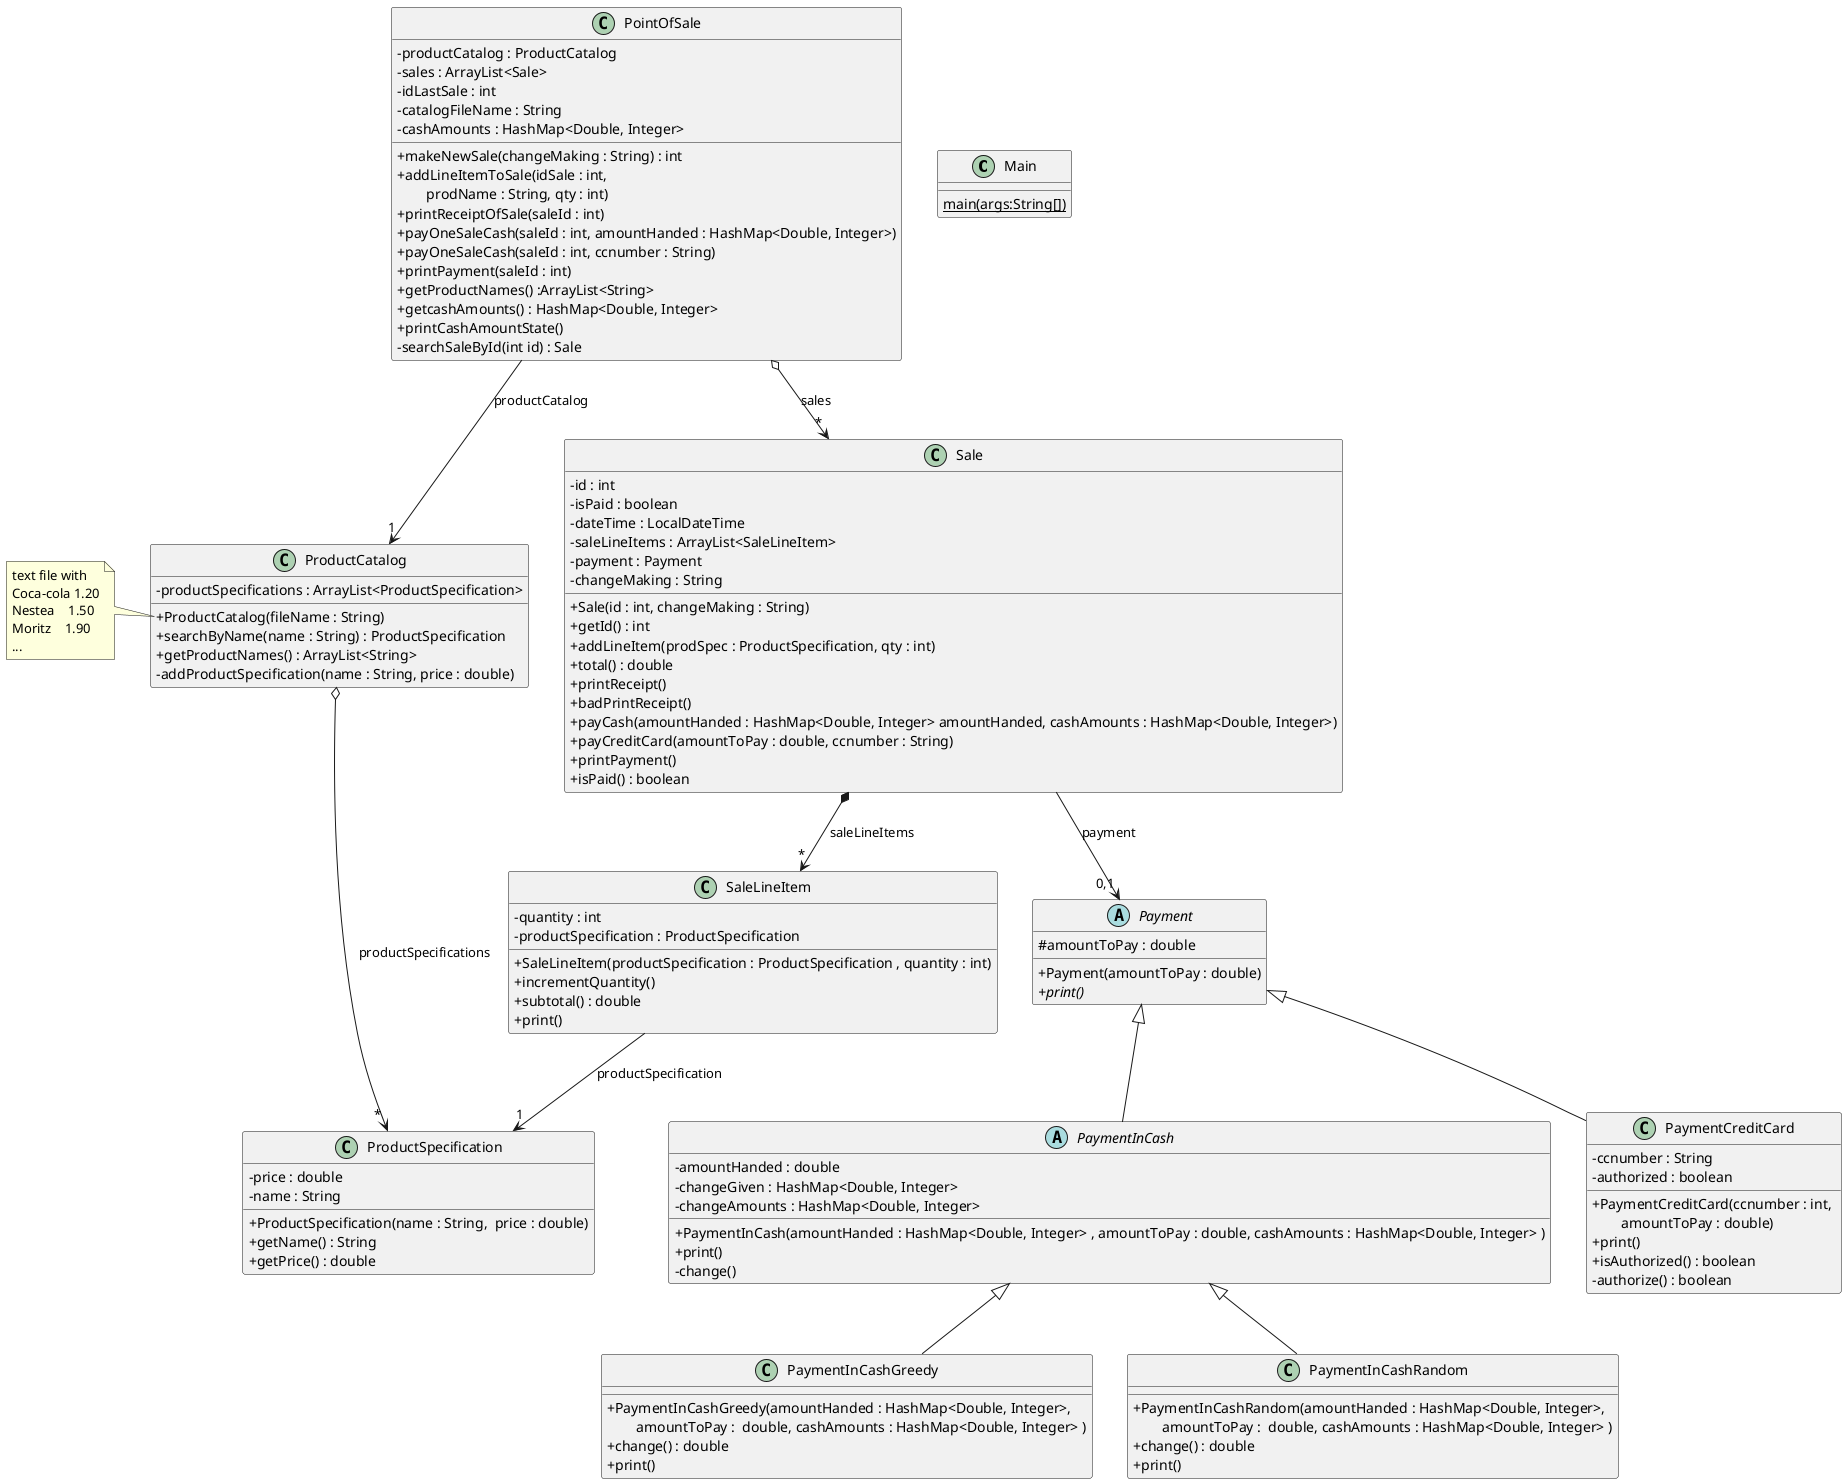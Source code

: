 @startuml
'https://plantuml.com/class-diagram
skinparam classAttributeIconSize 0

class Main {
{static} main(args:String[])
}

class PointOfSale {
- productCatalog : ProductCatalog
- sales : ArrayList<Sale>
- idLastSale : int
- catalogFileName : String
- cashAmounts : HashMap<Double, Integer>

+ makeNewSale(changeMaking : String) : int
+ addLineItemToSale(idSale : int, \n\tprodName : String, qty : int)
+ printReceiptOfSale(saleId : int)
+ payOneSaleCash(saleId : int, amountHanded : HashMap<Double, Integer>)
+ payOneSaleCash(saleId : int, ccnumber : String)
+ printPayment(saleId : int)
+ getProductNames() :ArrayList<String>
+ getcashAmounts() : HashMap<Double, Integer>
+ printCashAmountState()
- searchSaleById(int id) : Sale
}

class ProductCatalog {
- productSpecifications : ArrayList<ProductSpecification>
+ ProductCatalog(fileName : String)
+ searchByName(name : String) : ProductSpecification
+ getProductNames() : ArrayList<String>
- addProductSpecification(name : String, price : double)
}

note left of ProductCatalog::ProductCatalog {
text file with
Coca-cola 1.20
Nestea    1.50
Moritz    1.90
...
}

class ProductSpecification {
- price : double
- name : String
+ ProductSpecification(name : String,  price : double)
+ getName() : String
+ getPrice() : double
}

class Sale {
- id : int
-isPaid : boolean
- dateTime : LocalDateTime
- saleLineItems : ArrayList<SaleLineItem>
- payment : Payment
- changeMaking : String
+ Sale(id : int, changeMaking : String)
+ getId() : int
+ addLineItem(prodSpec : ProductSpecification, qty : int)
+ total() : double
+ printReceipt()
+ badPrintReceipt()
+ payCash(amountHanded : HashMap<Double, Integer> amountHanded, cashAmounts : HashMap<Double, Integer>)
+ payCreditCard(amountToPay : double, ccnumber : String)
+ printPayment()
+ isPaid() : boolean
}

class SaleLineItem {
- quantity : int
-productSpecification : ProductSpecification
+SaleLineItem(productSpecification : ProductSpecification , quantity : int)
+ incrementQuantity()
+ subtotal() : double
+ print()
}

abstract class Payment {
  # amountToPay : double
  + Payment(amountToPay : double)
  + {abstract} print()
}

abstract PaymentInCash extends Payment {
  - amountHanded : double
  - changeGiven : HashMap<Double, Integer>
  - changeAmounts : HashMap<Double, Integer>
  + PaymentInCash(amountHanded : HashMap<Double, Integer> , amountToPay : double, cashAmounts : HashMap<Double, Integer> )
  + print()
  - change()
}

Sale --> "0,1" Payment : payment

class PaymentInCashGreedy extends PaymentInCash
{
    + PaymentInCashGreedy(amountHanded : HashMap<Double, Integer>, \n\tamountToPay :  double, cashAmounts : HashMap<Double, Integer> )
    + change() : double
    + print()
}

class PaymentInCashRandom extends PaymentInCash
{
    + PaymentInCashRandom(amountHanded : HashMap<Double, Integer>, \n\tamountToPay :  double, cashAmounts : HashMap<Double, Integer> )
    + change() : double
    + print()
}

class PaymentCreditCard extends Payment {
  - ccnumber : String
  - authorized : boolean  
  + PaymentCreditCard(ccnumber : int, \n\tamountToPay : double)
  + print()
  + isAuthorized() : boolean
  - authorize() : boolean
}

PointOfSale o--> "*" Sale : sales
Sale *--> "*" SaleLineItem : saleLineItems
SaleLineItem --> "1" ProductSpecification : productSpecification
PointOfSale --> "1" ProductCatalog : productCatalog
ProductCatalog o--> " * " ProductSpecification : productSpecifications

@enduml